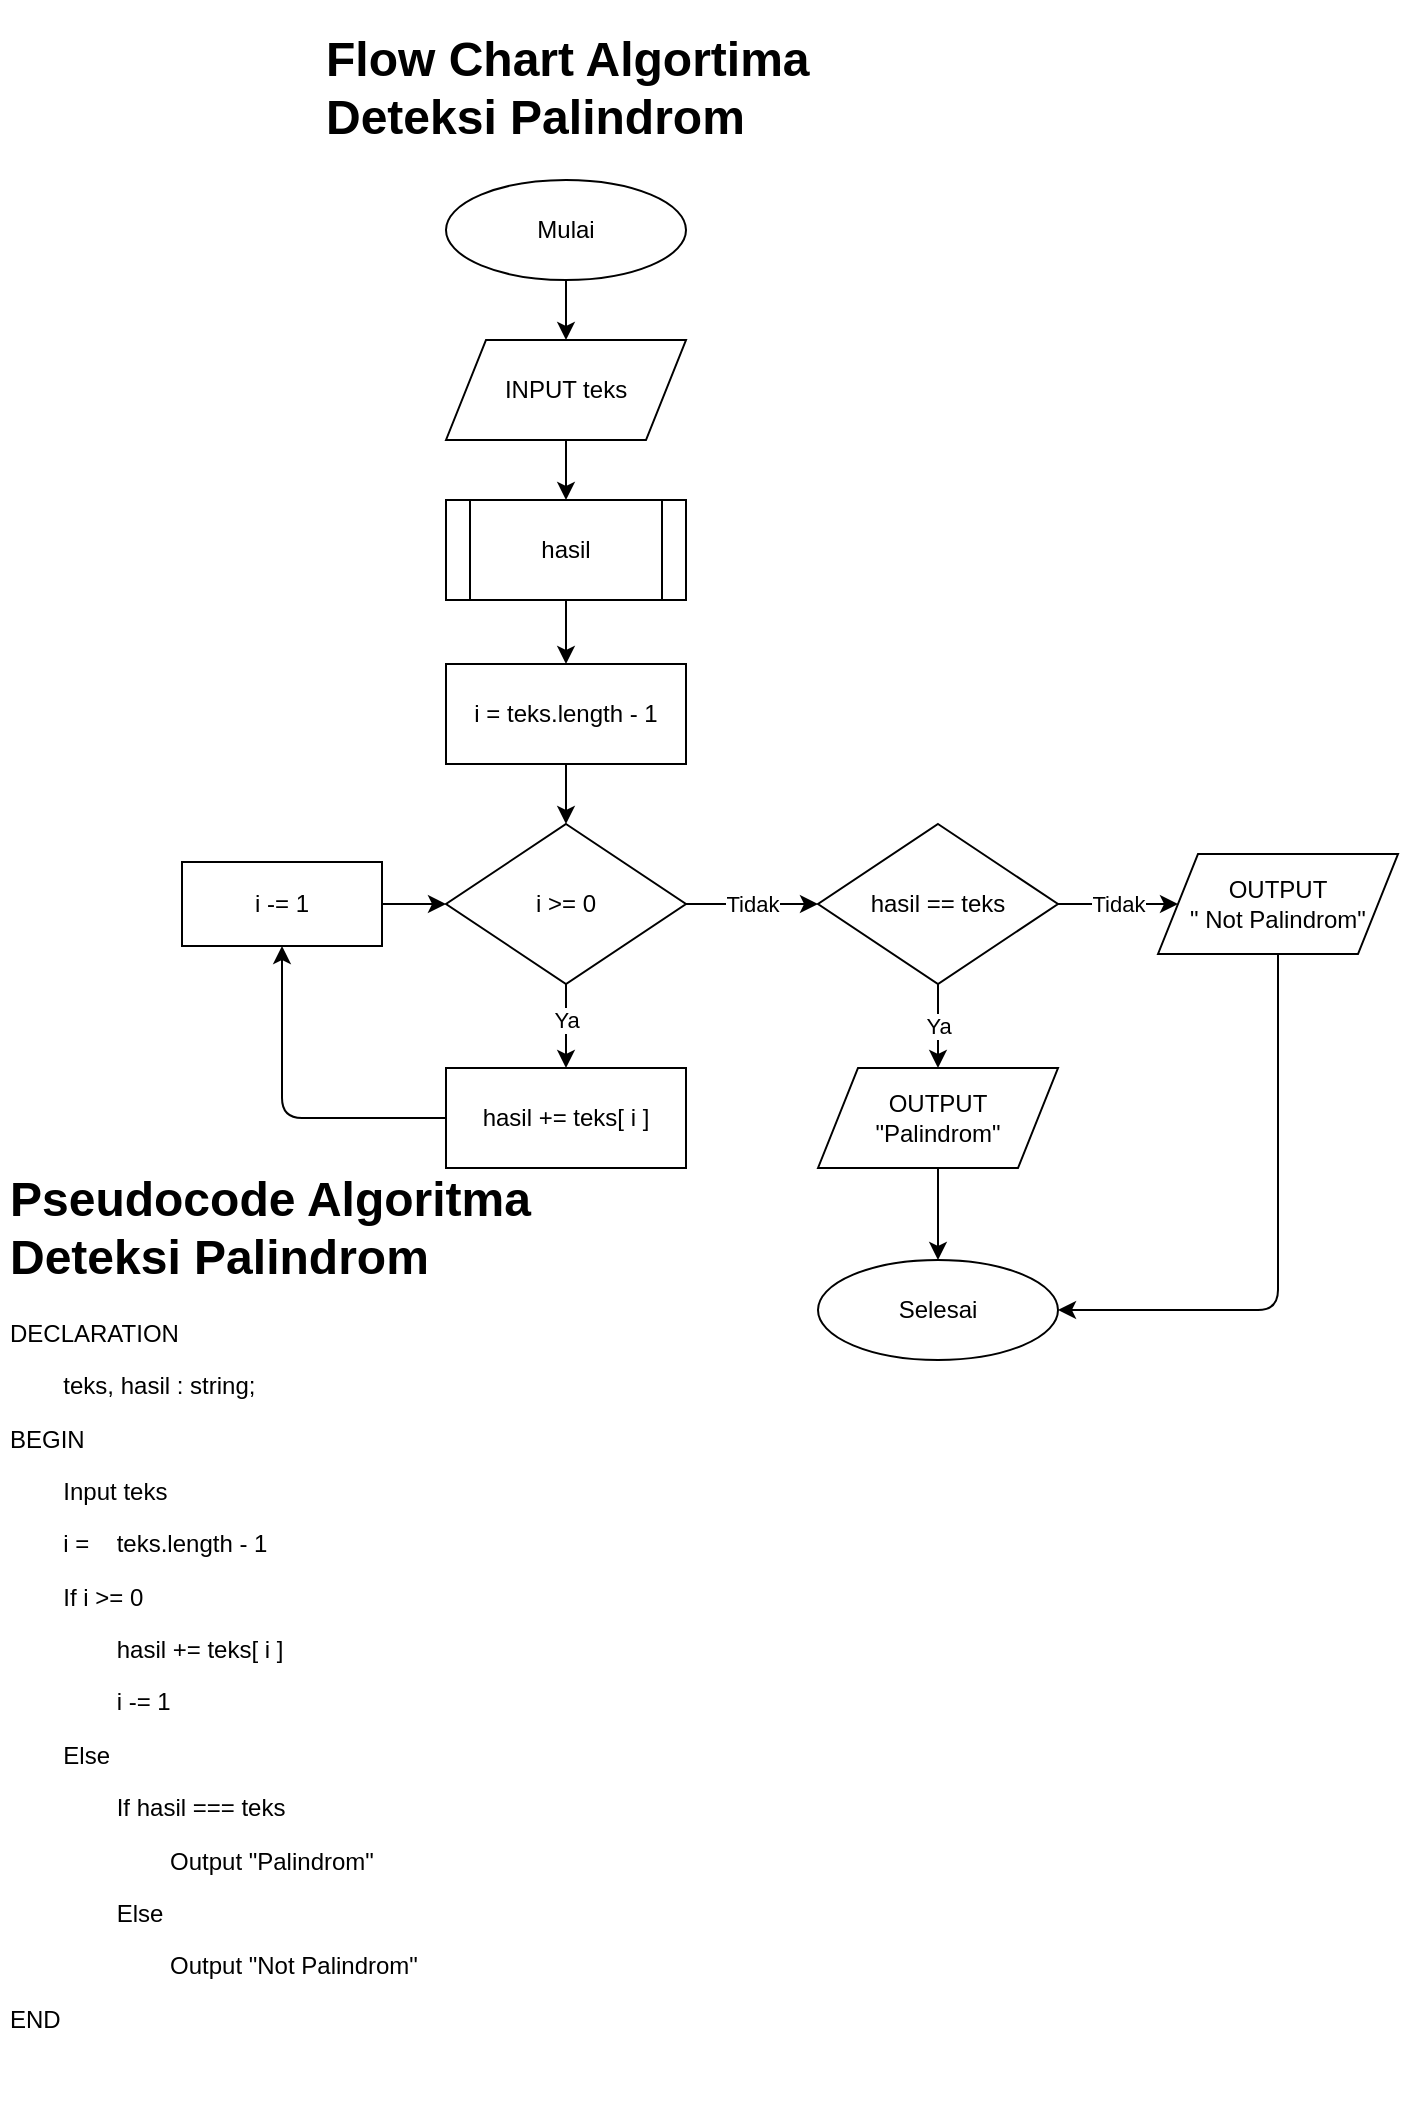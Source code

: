 <mxfile>
    <diagram id="7txneoManCsuASgr4L0Q" name="Palindrom">
        <mxGraphModel dx="2110" dy="860" grid="1" gridSize="10" guides="1" tooltips="1" connect="1" arrows="1" fold="1" page="1" pageScale="1" pageWidth="850" pageHeight="1100" math="0" shadow="0">
            <root>
                <mxCell id="0"/>
                <mxCell id="1" parent="0"/>
                <mxCell id="2" value="&lt;h1&gt;Pseudocode Algoritma Deteksi Palindrom&lt;/h1&gt;&lt;p&gt;DECLARATION&lt;/p&gt;&lt;p&gt;&lt;span style=&quot;background-color: initial; white-space: pre;&quot;&gt;&lt;span style=&quot;white-space: pre;&quot;&gt;&#9;&lt;/span&gt;teks, hasil : string;&lt;/span&gt;&lt;/p&gt;&lt;p&gt;&lt;span style=&quot;background-color: initial; white-space: pre;&quot;&gt;BEGIN&lt;/span&gt;&lt;/p&gt;&lt;p&gt;&lt;span style=&quot;background-color: initial; white-space: pre;&quot;&gt;&lt;span style=&quot;white-space: pre;&quot;&gt;&#9;&lt;/span&gt;Input teks&lt;/span&gt;&lt;/p&gt;&lt;p&gt;&lt;span style=&quot;background-color: initial; white-space: pre;&quot;&gt;&lt;span style=&quot;white-space: pre;&quot;&gt;&lt;span style=&quot;white-space: pre;&quot;&gt;&#9;&lt;/span&gt;i = &#9;teks.length - 1&lt;/span&gt;&lt;br&gt;&lt;/span&gt;&lt;/p&gt;&lt;p&gt;&lt;span style=&quot;background-color: initial; white-space: pre;&quot;&gt;&lt;span style=&quot;white-space: pre;&quot;&gt;&lt;span style=&quot;white-space: pre;&quot;&gt;&#9;&lt;/span&gt;If i &amp;gt;= 0&lt;br&gt;&lt;/span&gt;&lt;/span&gt;&lt;/p&gt;&lt;p&gt;&lt;span style=&quot;background-color: initial; white-space: pre;&quot;&gt;&lt;span style=&quot;white-space: pre;&quot;&gt;&lt;span style=&quot;white-space: pre;&quot;&gt;&#9;&lt;/span&gt;&lt;span style=&quot;white-space: pre;&quot;&gt;&#9;&lt;/span&gt;hasil += teks[ i ]&lt;br&gt;&lt;/span&gt;&lt;/span&gt;&lt;/p&gt;&lt;p&gt;&lt;span style=&quot;background-color: initial; white-space: pre;&quot;&gt;&lt;span style=&quot;white-space: pre;&quot;&gt;&lt;span style=&quot;white-space: pre;&quot;&gt;&#9;&lt;/span&gt;&lt;span style=&quot;white-space: pre;&quot;&gt;&#9;&lt;/span&gt;i -= 1&lt;br&gt;&lt;/span&gt;&lt;/span&gt;&lt;/p&gt;&lt;p&gt;&lt;span style=&quot;background-color: initial; white-space: pre;&quot;&gt;&lt;span style=&quot;white-space: pre;&quot;&gt;&lt;span style=&quot;white-space: pre;&quot;&gt;&#9;&lt;/span&gt;Else&lt;br&gt;&lt;/span&gt;&lt;/span&gt;&lt;/p&gt;&lt;p&gt;&lt;span style=&quot;background-color: initial; white-space: pre;&quot;&gt;&lt;span style=&quot;white-space: pre;&quot;&gt;&lt;span style=&quot;white-space: pre;&quot;&gt;&#9;&lt;/span&gt;&lt;span style=&quot;white-space: pre;&quot;&gt;&#9;&lt;/span&gt;If hasil === teks&lt;br&gt;&lt;/span&gt;&lt;/span&gt;&lt;/p&gt;&lt;p&gt;&lt;span style=&quot;background-color: initial; white-space: pre;&quot;&gt;&lt;span style=&quot;white-space: pre;&quot;&gt;&lt;span style=&quot;white-space: pre;&quot;&gt;&#9;&lt;/span&gt;&lt;span style=&quot;white-space: pre;&quot;&gt;&#9;&lt;span style=&quot;white-space: pre;&quot;&gt;&#9;&lt;/span&gt;&lt;/span&gt;Output &quot;Palindrom&quot;&lt;br&gt;&lt;/span&gt;&lt;/span&gt;&lt;/p&gt;&lt;p&gt;&lt;span style=&quot;background-color: initial; white-space: pre;&quot;&gt;&lt;span style=&quot;white-space: pre;&quot;&gt;&lt;span style=&quot;white-space: pre;&quot;&gt;&#9;&lt;/span&gt;&lt;span style=&quot;white-space: pre;&quot;&gt;&#9;&lt;/span&gt;Else&lt;br&gt;&lt;/span&gt;&lt;/span&gt;&lt;/p&gt;&lt;p&gt;&lt;span style=&quot;background-color: initial; white-space: pre;&quot;&gt;&lt;span style=&quot;white-space: pre;&quot;&gt;&lt;span style=&quot;white-space: pre;&quot;&gt;&#9;&lt;/span&gt;&lt;span style=&quot;white-space: pre;&quot;&gt;&#9;&lt;span style=&quot;white-space: pre;&quot;&gt;&#9;&lt;/span&gt;&lt;/span&gt;Output &quot;Not Palindrom&quot;&lt;br&gt;&lt;/span&gt;&lt;/span&gt;&lt;/p&gt;&lt;p&gt;&lt;span style=&quot;background-color: initial; white-space: pre;&quot;&gt;&lt;span style=&quot;white-space: pre;&quot;&gt;END&lt;/span&gt;&lt;/span&gt;&lt;/p&gt;&lt;p&gt;&lt;span style=&quot;background-color: initial; white-space: pre;&quot;&gt;&lt;span style=&quot;white-space: pre;&quot;&gt;&lt;br&gt;&lt;/span&gt;&lt;/span&gt;&lt;/p&gt;" style="text;html=1;strokeColor=none;fillColor=none;spacing=5;spacingTop=-20;whiteSpace=wrap;overflow=hidden;rounded=0;" parent="1" vertex="1">
                    <mxGeometry x="30" y="610" width="280" height="470" as="geometry"/>
                </mxCell>
                <mxCell id="3" value="&lt;h1&gt;Flow Chart Algortima Deteksi Palindrom&lt;/h1&gt;" style="text;html=1;strokeColor=none;fillColor=none;spacing=5;spacingTop=-20;whiteSpace=wrap;overflow=hidden;rounded=0;" parent="1" vertex="1">
                    <mxGeometry x="188" y="40" width="250" height="120" as="geometry"/>
                </mxCell>
                <mxCell id="51" style="edgeStyle=none;html=1;exitX=0.5;exitY=1;exitDx=0;exitDy=0;entryX=0.5;entryY=0;entryDx=0;entryDy=0;" parent="1" source="49" target="50" edge="1">
                    <mxGeometry relative="1" as="geometry"/>
                </mxCell>
                <mxCell id="49" value="Mulai" style="ellipse;whiteSpace=wrap;html=1;" parent="1" vertex="1">
                    <mxGeometry x="253" y="120" width="120" height="50" as="geometry"/>
                </mxCell>
                <mxCell id="53" style="edgeStyle=none;html=1;exitX=0.5;exitY=1;exitDx=0;exitDy=0;" parent="1" source="50" edge="1">
                    <mxGeometry relative="1" as="geometry">
                        <mxPoint x="313" y="280" as="targetPoint"/>
                    </mxGeometry>
                </mxCell>
                <mxCell id="50" value="INPUT teks" style="shape=parallelogram;perimeter=parallelogramPerimeter;whiteSpace=wrap;html=1;fixedSize=1;" parent="1" vertex="1">
                    <mxGeometry x="253" y="200" width="120" height="50" as="geometry"/>
                </mxCell>
                <mxCell id="55" style="edgeStyle=none;html=1;exitX=0.5;exitY=1;exitDx=0;exitDy=0;entryX=0.5;entryY=0;entryDx=0;entryDy=0;" parent="1" source="52" target="54" edge="1">
                    <mxGeometry relative="1" as="geometry"/>
                </mxCell>
                <mxCell id="52" value="i = teks.length - 1" style="rounded=0;whiteSpace=wrap;html=1;" parent="1" vertex="1">
                    <mxGeometry x="253" y="362" width="120" height="50" as="geometry"/>
                </mxCell>
                <mxCell id="59" value="Ya" style="edgeStyle=none;html=1;exitX=0.5;exitY=1;exitDx=0;exitDy=0;entryX=0.5;entryY=0;entryDx=0;entryDy=0;" parent="1" source="54" target="58" edge="1">
                    <mxGeometry x="-0.143" relative="1" as="geometry">
                        <mxPoint as="offset"/>
                    </mxGeometry>
                </mxCell>
                <mxCell id="64" value="Tidak" style="edgeStyle=none;html=1;exitX=1;exitY=0.5;exitDx=0;exitDy=0;entryX=0;entryY=0.5;entryDx=0;entryDy=0;" parent="1" source="54" target="63" edge="1">
                    <mxGeometry relative="1" as="geometry"/>
                </mxCell>
                <mxCell id="54" value="i &amp;gt;= 0" style="rhombus;whiteSpace=wrap;html=1;" parent="1" vertex="1">
                    <mxGeometry x="253" y="442" width="120" height="80" as="geometry"/>
                </mxCell>
                <mxCell id="57" style="edgeStyle=none;html=1;exitX=0.5;exitY=1;exitDx=0;exitDy=0;entryX=0.5;entryY=0;entryDx=0;entryDy=0;" parent="1" source="56" target="52" edge="1">
                    <mxGeometry relative="1" as="geometry"/>
                </mxCell>
                <mxCell id="56" value="hasil" style="shape=process;whiteSpace=wrap;html=1;backgroundOutline=1;" parent="1" vertex="1">
                    <mxGeometry x="253" y="280" width="120" height="50" as="geometry"/>
                </mxCell>
                <mxCell id="61" style="edgeStyle=orthogonalEdgeStyle;html=1;exitX=0;exitY=0.5;exitDx=0;exitDy=0;entryX=0.5;entryY=1;entryDx=0;entryDy=0;" parent="1" source="58" target="60" edge="1">
                    <mxGeometry relative="1" as="geometry"/>
                </mxCell>
                <mxCell id="58" value="hasil += teks[ i ]" style="rounded=0;whiteSpace=wrap;html=1;" parent="1" vertex="1">
                    <mxGeometry x="253" y="564" width="120" height="50" as="geometry"/>
                </mxCell>
                <mxCell id="62" style="edgeStyle=none;html=1;exitX=1;exitY=0.5;exitDx=0;exitDy=0;entryX=0;entryY=0.5;entryDx=0;entryDy=0;" parent="1" source="60" target="54" edge="1">
                    <mxGeometry relative="1" as="geometry"/>
                </mxCell>
                <mxCell id="60" value="i -= 1" style="rounded=0;whiteSpace=wrap;html=1;" parent="1" vertex="1">
                    <mxGeometry x="121" y="461" width="100" height="42" as="geometry"/>
                </mxCell>
                <mxCell id="68" value="Ya" style="edgeStyle=none;html=1;exitX=0.5;exitY=1;exitDx=0;exitDy=0;entryX=0.5;entryY=0;entryDx=0;entryDy=0;" parent="1" source="63" target="71" edge="1">
                    <mxGeometry relative="1" as="geometry">
                        <mxPoint x="499" y="553.59" as="targetPoint"/>
                    </mxGeometry>
                </mxCell>
                <mxCell id="73" value="Tidak" style="edgeStyle=none;html=1;exitX=1;exitY=0.5;exitDx=0;exitDy=0;entryX=0;entryY=0.5;entryDx=0;entryDy=0;" parent="1" source="63" target="72" edge="1">
                    <mxGeometry relative="1" as="geometry"/>
                </mxCell>
                <mxCell id="63" value="hasil == teks" style="rhombus;whiteSpace=wrap;html=1;" parent="1" vertex="1">
                    <mxGeometry x="439" y="442" width="120" height="80" as="geometry"/>
                </mxCell>
                <mxCell id="75" style="edgeStyle=none;html=1;exitX=0.5;exitY=1;exitDx=0;exitDy=0;" parent="1" source="71" target="74" edge="1">
                    <mxGeometry relative="1" as="geometry"/>
                </mxCell>
                <mxCell id="71" value="OUTPUT&lt;br&gt;&quot;Palindrom&quot;" style="shape=parallelogram;perimeter=parallelogramPerimeter;whiteSpace=wrap;html=1;fixedSize=1;" parent="1" vertex="1">
                    <mxGeometry x="439" y="564" width="120" height="50" as="geometry"/>
                </mxCell>
                <mxCell id="77" style="edgeStyle=orthogonalEdgeStyle;html=1;exitX=0.5;exitY=1;exitDx=0;exitDy=0;entryX=1;entryY=0.5;entryDx=0;entryDy=0;" parent="1" source="72" target="74" edge="1">
                    <mxGeometry relative="1" as="geometry"/>
                </mxCell>
                <mxCell id="72" value="OUTPUT&lt;br&gt;&quot; Not Palindrom&quot;" style="shape=parallelogram;perimeter=parallelogramPerimeter;whiteSpace=wrap;html=1;fixedSize=1;" parent="1" vertex="1">
                    <mxGeometry x="609" y="457" width="120" height="50" as="geometry"/>
                </mxCell>
                <mxCell id="74" value="Selesai" style="ellipse;whiteSpace=wrap;html=1;" parent="1" vertex="1">
                    <mxGeometry x="439" y="660" width="120" height="50" as="geometry"/>
                </mxCell>
            </root>
        </mxGraphModel>
    </diagram>
    <diagram id="M7eEW8PlP7c6nZuphhha" name="Reverse Word">
        <mxGraphModel dx="2411" dy="983" grid="1" gridSize="10" guides="1" tooltips="1" connect="1" arrows="1" fold="1" page="1" pageScale="1" pageWidth="850" pageHeight="1100" math="0" shadow="0">
            <root>
                <mxCell id="0"/>
                <mxCell id="1" parent="0"/>
                <mxCell id="vW7dqv8D0yad2bBLIALM-47" value="&lt;h1&gt;Flow Chart Algortima Reverse Word&lt;/h1&gt;" style="text;html=1;strokeColor=none;fillColor=none;spacing=5;spacingTop=-20;whiteSpace=wrap;overflow=hidden;rounded=0;" parent="1" vertex="1">
                    <mxGeometry x="300" y="41" width="250" height="120" as="geometry"/>
                </mxCell>
                <mxCell id="sl6Tuj-78PqYss3NEbF1-2" style="edgeStyle=orthogonalEdgeStyle;html=1;exitX=0.5;exitY=1;exitDx=0;exitDy=0;entryX=0.5;entryY=0;entryDx=0;entryDy=0;" edge="1" parent="1" source="vW7dqv8D0yad2bBLIALM-49" target="sl6Tuj-78PqYss3NEbF1-1">
                    <mxGeometry relative="1" as="geometry"/>
                </mxCell>
                <mxCell id="vW7dqv8D0yad2bBLIALM-49" value="Mulai" style="ellipse;whiteSpace=wrap;html=1;" parent="1" vertex="1">
                    <mxGeometry x="422.8" y="121" width="120" height="50" as="geometry"/>
                </mxCell>
                <mxCell id="vW7dqv8D0yad2bBLIALM-50" style="edgeStyle=none;html=1;exitX=0.5;exitY=1;exitDx=0;exitDy=0;" parent="1" source="vW7dqv8D0yad2bBLIALM-51" edge="1">
                    <mxGeometry relative="1" as="geometry">
                        <mxPoint x="482.8" y="395" as="targetPoint"/>
                    </mxGeometry>
                </mxCell>
                <mxCell id="vW7dqv8D0yad2bBLIALM-51" value="INPUT teks" style="shape=parallelogram;perimeter=parallelogramPerimeter;whiteSpace=wrap;html=1;fixedSize=1;" parent="1" vertex="1">
                    <mxGeometry x="422.8" y="315" width="120" height="50" as="geometry"/>
                </mxCell>
                <mxCell id="vW7dqv8D0yad2bBLIALM-52" style="edgeStyle=none;html=1;exitX=0.5;exitY=1;exitDx=0;exitDy=0;entryX=0.5;entryY=0;entryDx=0;entryDy=0;" parent="1" source="vW7dqv8D0yad2bBLIALM-53" target="vW7dqv8D0yad2bBLIALM-56" edge="1">
                    <mxGeometry relative="1" as="geometry"/>
                </mxCell>
                <mxCell id="vW7dqv8D0yad2bBLIALM-53" value="i = 0" style="rounded=0;whiteSpace=wrap;html=1;" parent="1" vertex="1">
                    <mxGeometry x="422.8" y="477" width="120" height="50" as="geometry"/>
                </mxCell>
                <mxCell id="vW7dqv8D0yad2bBLIALM-54" value="Tidak" style="edgeStyle=orthogonalEdgeStyle;html=1;exitX=1;exitY=0.5;exitDx=0;exitDy=0;entryX=0;entryY=0.5;entryDx=0;entryDy=0;" parent="1" source="vW7dqv8D0yad2bBLIALM-56" target="vW7dqv8D0yad2bBLIALM-64" edge="1">
                    <mxGeometry relative="1" as="geometry"/>
                </mxCell>
                <mxCell id="vW7dqv8D0yad2bBLIALM-55" value="Ya" style="edgeStyle=orthogonalEdgeStyle;html=1;exitX=0.5;exitY=1;exitDx=0;exitDy=0;entryX=0.5;entryY=0;entryDx=0;entryDy=0;" parent="1" source="vW7dqv8D0yad2bBLIALM-56" target="vW7dqv8D0yad2bBLIALM-75" edge="1">
                    <mxGeometry relative="1" as="geometry"/>
                </mxCell>
                <mxCell id="vW7dqv8D0yad2bBLIALM-56" value="i &amp;lt; teks.length" style="rhombus;whiteSpace=wrap;html=1;" parent="1" vertex="1">
                    <mxGeometry x="422.8" y="557" width="120" height="80" as="geometry"/>
                </mxCell>
                <mxCell id="vW7dqv8D0yad2bBLIALM-57" style="edgeStyle=none;html=1;exitX=0.5;exitY=1;exitDx=0;exitDy=0;entryX=0.5;entryY=0;entryDx=0;entryDy=0;" parent="1" source="vW7dqv8D0yad2bBLIALM-58" target="vW7dqv8D0yad2bBLIALM-53" edge="1">
                    <mxGeometry relative="1" as="geometry"/>
                </mxCell>
                <mxCell id="vW7dqv8D0yad2bBLIALM-58" value="teksTemp, hasil" style="shape=process;whiteSpace=wrap;html=1;backgroundOutline=1;" parent="1" vertex="1">
                    <mxGeometry x="422.8" y="395" width="120" height="50" as="geometry"/>
                </mxCell>
                <mxCell id="vW7dqv8D0yad2bBLIALM-59" style="edgeStyle=orthogonalEdgeStyle;html=1;exitX=0;exitY=0.5;exitDx=0;exitDy=0;entryX=0;entryY=0.5;entryDx=0;entryDy=0;" parent="1" source="vW7dqv8D0yad2bBLIALM-60" target="vW7dqv8D0yad2bBLIALM-62" edge="1">
                    <mxGeometry relative="1" as="geometry">
                        <Array as="points">
                            <mxPoint x="89.8" y="1035"/>
                            <mxPoint x="89.8" y="597"/>
                        </Array>
                    </mxGeometry>
                </mxCell>
                <mxCell id="vW7dqv8D0yad2bBLIALM-60" value="teksTemp = teksTemp + teks[ i ]" style="rounded=0;whiteSpace=wrap;html=1;" parent="1" vertex="1">
                    <mxGeometry x="422.8" y="1010" width="120" height="50" as="geometry"/>
                </mxCell>
                <mxCell id="vW7dqv8D0yad2bBLIALM-61" style="edgeStyle=none;html=1;exitX=1;exitY=0.5;exitDx=0;exitDy=0;entryX=0;entryY=0.5;entryDx=0;entryDy=0;" parent="1" source="vW7dqv8D0yad2bBLIALM-62" target="vW7dqv8D0yad2bBLIALM-56" edge="1">
                    <mxGeometry relative="1" as="geometry"/>
                </mxCell>
                <mxCell id="vW7dqv8D0yad2bBLIALM-62" value="i = i + 1" style="rounded=0;whiteSpace=wrap;html=1;" parent="1" vertex="1">
                    <mxGeometry x="277.8" y="576" width="100" height="42" as="geometry"/>
                </mxCell>
                <mxCell id="vW7dqv8D0yad2bBLIALM-63" style="edgeStyle=orthogonalEdgeStyle;html=1;exitX=0.5;exitY=1;exitDx=0;exitDy=0;entryX=0.5;entryY=0;entryDx=0;entryDy=0;" parent="1" source="vW7dqv8D0yad2bBLIALM-64" target="vW7dqv8D0yad2bBLIALM-65" edge="1">
                    <mxGeometry relative="1" as="geometry"/>
                </mxCell>
                <mxCell id="vW7dqv8D0yad2bBLIALM-64" value="OUTPUT&lt;br&gt;hasil" style="shape=parallelogram;perimeter=parallelogramPerimeter;whiteSpace=wrap;html=1;fixedSize=1;" parent="1" vertex="1">
                    <mxGeometry x="594.8" y="572" width="120" height="50" as="geometry"/>
                </mxCell>
                <mxCell id="vW7dqv8D0yad2bBLIALM-65" value="Selesai" style="ellipse;whiteSpace=wrap;html=1;" parent="1" vertex="1">
                    <mxGeometry x="594.8" y="975" width="120" height="50" as="geometry"/>
                </mxCell>
                <mxCell id="vW7dqv8D0yad2bBLIALM-66" value="Ya" style="edgeStyle=orthogonalEdgeStyle;html=1;exitX=0;exitY=0.5;exitDx=0;exitDy=0;entryX=1;entryY=0.5;entryDx=0;entryDy=0;" parent="1" source="vW7dqv8D0yad2bBLIALM-68" target="vW7dqv8D0yad2bBLIALM-77" edge="1">
                    <mxGeometry relative="1" as="geometry"/>
                </mxCell>
                <mxCell id="vW7dqv8D0yad2bBLIALM-67" value="Tidak" style="edgeStyle=orthogonalEdgeStyle;html=1;exitX=0.5;exitY=1;exitDx=0;exitDy=0;entryX=0.5;entryY=0;entryDx=0;entryDy=0;" parent="1" source="vW7dqv8D0yad2bBLIALM-68" target="vW7dqv8D0yad2bBLIALM-60" edge="1">
                    <mxGeometry relative="1" as="geometry"/>
                </mxCell>
                <mxCell id="vW7dqv8D0yad2bBLIALM-68" value="teks[ i ] == &quot; &quot;" style="rhombus;whiteSpace=wrap;html=1;" parent="1" vertex="1">
                    <mxGeometry x="422.8" y="875" width="120" height="80" as="geometry"/>
                </mxCell>
                <mxCell id="vW7dqv8D0yad2bBLIALM-69" style="edgeStyle=orthogonalEdgeStyle;html=1;exitX=0.5;exitY=0;exitDx=0;exitDy=0;entryX=0.5;entryY=1;entryDx=0;entryDy=0;" parent="1" source="vW7dqv8D0yad2bBLIALM-70" target="vW7dqv8D0yad2bBLIALM-72" edge="1">
                    <mxGeometry relative="1" as="geometry"/>
                </mxCell>
                <mxCell id="vW7dqv8D0yad2bBLIALM-70" value="hasil = &quot; &quot; + hasil" style="rounded=0;whiteSpace=wrap;html=1;" parent="1" vertex="1">
                    <mxGeometry x="108.8" y="890" width="120" height="50" as="geometry"/>
                </mxCell>
                <mxCell id="vW7dqv8D0yad2bBLIALM-71" style="edgeStyle=orthogonalEdgeStyle;html=1;exitX=0.5;exitY=0;exitDx=0;exitDy=0;entryX=0;entryY=0.5;entryDx=0;entryDy=0;" parent="1" source="vW7dqv8D0yad2bBLIALM-72" target="vW7dqv8D0yad2bBLIALM-62" edge="1">
                    <mxGeometry relative="1" as="geometry"/>
                </mxCell>
                <mxCell id="vW7dqv8D0yad2bBLIALM-72" value="teksTemp = &quot;&quot;" style="rounded=0;whiteSpace=wrap;html=1;" parent="1" vertex="1">
                    <mxGeometry x="108.8" y="715" width="120" height="50" as="geometry"/>
                </mxCell>
                <mxCell id="vW7dqv8D0yad2bBLIALM-73" value="Tidak" style="edgeStyle=orthogonalEdgeStyle;html=1;exitX=0.5;exitY=1;exitDx=0;exitDy=0;entryX=0.5;entryY=0;entryDx=0;entryDy=0;" parent="1" source="vW7dqv8D0yad2bBLIALM-75" target="vW7dqv8D0yad2bBLIALM-68" edge="1">
                    <mxGeometry relative="1" as="geometry"/>
                </mxCell>
                <mxCell id="vW7dqv8D0yad2bBLIALM-74" value="Ya" style="edgeStyle=orthogonalEdgeStyle;html=1;exitX=0;exitY=0.5;exitDx=0;exitDy=0;entryX=1;entryY=0.5;entryDx=0;entryDy=0;" parent="1" source="vW7dqv8D0yad2bBLIALM-75" target="vW7dqv8D0yad2bBLIALM-79" edge="1">
                    <mxGeometry relative="1" as="geometry"/>
                </mxCell>
                <mxCell id="vW7dqv8D0yad2bBLIALM-75" value="i == teks.length - 1" style="rhombus;whiteSpace=wrap;html=1;" parent="1" vertex="1">
                    <mxGeometry x="422.8" y="755" width="120" height="80" as="geometry"/>
                </mxCell>
                <mxCell id="vW7dqv8D0yad2bBLIALM-76" style="edgeStyle=orthogonalEdgeStyle;html=1;exitX=0;exitY=0.5;exitDx=0;exitDy=0;entryX=1;entryY=0.5;entryDx=0;entryDy=0;" parent="1" source="vW7dqv8D0yad2bBLIALM-77" target="vW7dqv8D0yad2bBLIALM-70" edge="1">
                    <mxGeometry relative="1" as="geometry"/>
                </mxCell>
                <mxCell id="vW7dqv8D0yad2bBLIALM-77" value="hasil = teksTemp + hasil" style="rounded=0;whiteSpace=wrap;html=1;" parent="1" vertex="1">
                    <mxGeometry x="267.8" y="890" width="120" height="50" as="geometry"/>
                </mxCell>
                <mxCell id="vW7dqv8D0yad2bBLIALM-78" style="edgeStyle=orthogonalEdgeStyle;html=1;exitX=0.5;exitY=0;exitDx=0;exitDy=0;entryX=0.5;entryY=1;entryDx=0;entryDy=0;" parent="1" source="vW7dqv8D0yad2bBLIALM-79" target="vW7dqv8D0yad2bBLIALM-81" edge="1">
                    <mxGeometry relative="1" as="geometry"/>
                </mxCell>
                <mxCell id="vW7dqv8D0yad2bBLIALM-79" value="teksTemp = teksTemp + teks[ i ]" style="rounded=0;whiteSpace=wrap;html=1;" parent="1" vertex="1">
                    <mxGeometry x="267.8" y="770" width="120" height="50" as="geometry"/>
                </mxCell>
                <mxCell id="vW7dqv8D0yad2bBLIALM-80" style="edgeStyle=orthogonalEdgeStyle;html=1;exitX=0.5;exitY=0;exitDx=0;exitDy=0;entryX=0.5;entryY=1;entryDx=0;entryDy=0;" parent="1" source="vW7dqv8D0yad2bBLIALM-81" target="vW7dqv8D0yad2bBLIALM-62" edge="1">
                    <mxGeometry relative="1" as="geometry"/>
                </mxCell>
                <mxCell id="vW7dqv8D0yad2bBLIALM-81" value="hasil = teksTemp + hasil" style="rounded=0;whiteSpace=wrap;html=1;" parent="1" vertex="1">
                    <mxGeometry x="267.8" y="665" width="120" height="50" as="geometry"/>
                </mxCell>
                <mxCell id="8F6qbN5JQaFhsPZkOhmZ-1" value="&lt;h1&gt;Pseudocode Algoritma Reverse Word&lt;/h1&gt;&lt;p&gt;DECLARATION&lt;/p&gt;&lt;p&gt;&lt;span style=&quot;background-color: initial; white-space: pre;&quot;&gt;&lt;span style=&quot;white-space: pre;&quot;&gt;&#9;&lt;/span&gt;teks, teksTemp, hasil  : string;&lt;/span&gt;&lt;/p&gt;&lt;p&gt;&lt;span style=&quot;background-color: initial; white-space: pre;&quot;&gt;BEGIN&lt;/span&gt;&lt;/p&gt;&lt;p&gt;&lt;span style=&quot;background-color: initial; white-space: pre;&quot;&gt;&lt;span style=&quot;white-space: pre;&quot;&gt;&#9;&lt;/span&gt;Input teks&lt;/span&gt;&lt;/p&gt;&lt;p&gt;&lt;span style=&quot;white-space: pre;&quot;&gt;&#9;&lt;/span&gt;If typeof teks != &quot;string&lt;br&gt;&lt;/p&gt;&lt;p&gt;&lt;span style=&quot;white-space: pre;&quot;&gt;&#9;&lt;/span&gt;&lt;span style=&quot;white-space: pre;&quot;&gt;&#9;&lt;/span&gt;Output &quot;Input must be string&quot;&lt;br&gt;&lt;/p&gt;&lt;p&gt;&lt;span style=&quot;white-space: pre;&quot;&gt;&#9;&lt;/span&gt;&lt;span style=&quot;white-space: pre;&quot;&gt;&#9;&lt;/span&gt;return&lt;br&gt;&lt;/p&gt;&lt;p&gt;&lt;span style=&quot;background-color: initial; white-space: pre;&quot;&gt;&lt;span style=&quot;white-space: pre;&quot;&gt;&#9;&lt;/span&gt;i = 0&lt;br&gt;&lt;/span&gt;&lt;/p&gt;&lt;p&gt;&lt;span style=&quot;background-color: initial; white-space: pre;&quot;&gt;&lt;span style=&quot;white-space: pre;&quot;&gt;&#9;&lt;/span&gt;If i &amp;lt; teks.length&lt;br&gt;&lt;/span&gt;&lt;/p&gt;&lt;p&gt;&lt;span style=&quot;background-color: initial; white-space: pre;&quot;&gt;&lt;span style=&quot;white-space: pre;&quot;&gt;&#9;&lt;/span&gt;&lt;span style=&quot;white-space: pre;&quot;&gt;&#9;&lt;/span&gt;If i == teks.length - 1&lt;br&gt;&lt;/span&gt;&lt;/p&gt;&lt;p&gt;&lt;span style=&quot;background-color: initial; white-space: pre;&quot;&gt;&lt;span style=&quot;white-space: pre;&quot;&gt;&#9;&lt;/span&gt;&lt;span style=&quot;white-space: pre;&quot;&gt;&#9;&lt;/span&gt;&lt;span style=&quot;white-space: pre;&quot;&gt;&#9;&lt;/span&gt;teksTemp = teksTemp + teks[ i ]&lt;br&gt;&lt;/span&gt;&lt;/p&gt;&lt;p&gt;&lt;span style=&quot;background-color: initial; white-space: pre;&quot;&gt;&lt;span style=&quot;white-space: pre;&quot;&gt;&#9;&lt;/span&gt;&lt;span style=&quot;white-space: pre;&quot;&gt;&#9;&lt;/span&gt;&lt;span style=&quot;white-space: pre;&quot;&gt;&#9;&lt;/span&gt;hasil = teksTemp + hasil&lt;br&gt;&lt;/span&gt;&lt;/p&gt;&lt;p&gt;&lt;span style=&quot;background-color: initial; white-space: pre;&quot;&gt;&lt;span style=&quot;white-space: pre;&quot;&gt;&#9;&lt;/span&gt;&lt;span style=&quot;white-space: pre;&quot;&gt;&#9;&lt;/span&gt;&lt;span style=&quot;white-space: pre;&quot;&gt;&#9;&lt;/span&gt;i = i + 1&lt;br&gt;&lt;/span&gt;&lt;/p&gt;&lt;p&gt;&lt;span style=&quot;background-color: initial; white-space: pre;&quot;&gt;&lt;span style=&quot;white-space: pre;&quot;&gt;&#9;&lt;/span&gt;&lt;span style=&quot;white-space: pre;&quot;&gt;&#9;&lt;/span&gt;Else&lt;br&gt;&lt;/span&gt;&lt;/p&gt;&lt;p&gt;&lt;span style=&quot;background-color: initial; white-space: pre;&quot;&gt;&lt;span style=&quot;white-space: pre;&quot;&gt;&#9;&lt;/span&gt;&lt;span style=&quot;white-space: pre;&quot;&gt;&#9;&lt;/span&gt;&lt;span style=&quot;white-space: pre;&quot;&gt;&#9;&lt;/span&gt;If teks[ i ] == &quot; &quot;&lt;br&gt;&lt;/span&gt;&lt;/p&gt;&lt;p&gt;&lt;span style=&quot;background-color: initial; white-space: pre;&quot;&gt;&lt;span style=&quot;white-space: pre;&quot;&gt;&#9;&lt;/span&gt;&lt;span style=&quot;white-space: pre;&quot;&gt;&#9;&lt;/span&gt;&lt;span style=&quot;white-space: pre;&quot;&gt;&#9;&lt;/span&gt;&lt;span style=&quot;white-space: pre;&quot;&gt;&#9;&lt;/span&gt;hasil = teksTemp + hasil&lt;br&gt;&lt;/span&gt;&lt;/p&gt;&lt;p&gt;&lt;span style=&quot;background-color: initial; white-space: pre;&quot;&gt;&lt;span style=&quot;white-space: pre;&quot;&gt;&#9;&lt;/span&gt;&lt;span style=&quot;white-space: pre;&quot;&gt;&#9;&lt;/span&gt;&lt;span style=&quot;white-space: pre;&quot;&gt;&#9;&lt;/span&gt;&lt;span style=&quot;white-space: pre;&quot;&gt;&#9;&lt;/span&gt;hasil = &quot; &quot; + hasil&lt;br&gt;&lt;/span&gt;&lt;/p&gt;&lt;p&gt;&lt;span style=&quot;background-color: initial; white-space: pre;&quot;&gt;&lt;span style=&quot;white-space: pre;&quot;&gt;&#9;&lt;/span&gt;&lt;span style=&quot;white-space: pre;&quot;&gt;&#9;&lt;/span&gt;&lt;span style=&quot;white-space: pre;&quot;&gt;&#9;&lt;/span&gt;&lt;span style=&quot;white-space: pre;&quot;&gt;&#9;&lt;/span&gt;teksTemp = &quot;&quot;&lt;br&gt;&lt;/span&gt;&lt;/p&gt;&lt;p&gt;&lt;span style=&quot;background-color: initial; white-space: pre;&quot;&gt;&lt;span style=&quot;white-space: pre;&quot;&gt;&#9;&lt;/span&gt;&lt;span style=&quot;white-space: pre;&quot;&gt;&#9;&lt;/span&gt;&lt;span style=&quot;white-space: pre;&quot;&gt;&#9;&lt;/span&gt;&lt;span style=&quot;white-space: pre;&quot;&gt;&#9;&lt;/span&gt;i = i + 1&lt;br&gt;&lt;/span&gt;&lt;/p&gt;&lt;p&gt;&lt;span style=&quot;background-color: initial; white-space: pre;&quot;&gt;&lt;span style=&quot;white-space: pre;&quot;&gt;&#9;&lt;/span&gt;&lt;span style=&quot;white-space: pre;&quot;&gt;&#9;&lt;/span&gt;&lt;span style=&quot;white-space: pre;&quot;&gt;&#9;&lt;/span&gt;Else&lt;br&gt;&lt;/span&gt;&lt;/p&gt;&lt;p&gt;&lt;span style=&quot;background-color: initial; white-space: pre;&quot;&gt;&lt;span style=&quot;white-space: pre;&quot;&gt;&#9;&lt;/span&gt;&lt;span style=&quot;white-space: pre;&quot;&gt;&#9;&lt;/span&gt;&lt;span style=&quot;white-space: pre;&quot;&gt;&#9;&lt;/span&gt;&lt;span style=&quot;white-space: pre;&quot;&gt;&#9;&lt;/span&gt;teksTemp = teksTemp + teks[ i ]&lt;br&gt;&lt;/span&gt;&lt;/p&gt;&lt;p&gt;&lt;span style=&quot;background-color: initial; white-space: pre;&quot;&gt;&lt;span style=&quot;white-space: pre;&quot;&gt;&#9;&lt;/span&gt;&lt;span style=&quot;white-space: pre;&quot;&gt;&#9;&lt;/span&gt;&lt;span style=&quot;white-space: pre;&quot;&gt;&#9;&lt;/span&gt;&lt;span style=&quot;white-space: pre;&quot;&gt;&#9;&lt;/span&gt;i = i + 1&lt;br&gt;&lt;/span&gt;&lt;/p&gt;&lt;p&gt;&lt;span style=&quot;background-color: initial; white-space: pre;&quot;&gt;&lt;span style=&quot;white-space: pre;&quot;&gt;&#9;&lt;/span&gt;Else&lt;br&gt;&lt;/span&gt;&lt;/p&gt;&lt;p&gt;&lt;span style=&quot;background-color: initial; white-space: pre;&quot;&gt;&lt;span style=&quot;white-space: pre;&quot;&gt;&#9;&lt;/span&gt;&lt;span style=&quot;white-space: pre;&quot;&gt;&#9;&lt;/span&gt;Output hasil&lt;br&gt;&lt;/span&gt;&lt;/p&gt;&lt;p&gt;&lt;span style=&quot;background-color: initial; white-space: pre;&quot;&gt;&lt;span style=&quot;white-space: pre;&quot;&gt;END&lt;/span&gt;&lt;/span&gt;&lt;/p&gt;&lt;p&gt;&lt;span style=&quot;background-color: initial; white-space: pre;&quot;&gt;&lt;span style=&quot;white-space: pre;&quot;&gt;&lt;br&gt;&lt;/span&gt;&lt;/span&gt;&lt;/p&gt;" style="text;html=1;strokeColor=none;fillColor=none;spacing=5;spacingTop=-20;whiteSpace=wrap;overflow=hidden;rounded=0;" parent="1" vertex="1">
                    <mxGeometry x="57.8" y="1140" width="320" height="677" as="geometry"/>
                </mxCell>
                <mxCell id="sl6Tuj-78PqYss3NEbF1-3" value="Ya" style="edgeStyle=orthogonalEdgeStyle;html=1;exitX=0.5;exitY=1;exitDx=0;exitDy=0;entryX=0.5;entryY=0;entryDx=0;entryDy=0;" edge="1" parent="1" source="sl6Tuj-78PqYss3NEbF1-1" target="vW7dqv8D0yad2bBLIALM-51">
                    <mxGeometry relative="1" as="geometry"/>
                </mxCell>
                <mxCell id="sl6Tuj-78PqYss3NEbF1-5" value="Tidak" style="edgeStyle=orthogonalEdgeStyle;html=1;exitX=1;exitY=0.5;exitDx=0;exitDy=0;entryX=0;entryY=0.5;entryDx=0;entryDy=0;" edge="1" parent="1" source="sl6Tuj-78PqYss3NEbF1-1" target="sl6Tuj-78PqYss3NEbF1-4">
                    <mxGeometry relative="1" as="geometry"/>
                </mxCell>
                <mxCell id="sl6Tuj-78PqYss3NEbF1-1" value="i &amp;lt; teks.length" style="rhombus;whiteSpace=wrap;html=1;" vertex="1" parent="1">
                    <mxGeometry x="422.8" y="192" width="120" height="80" as="geometry"/>
                </mxCell>
                <mxCell id="sl6Tuj-78PqYss3NEbF1-6" style="edgeStyle=orthogonalEdgeStyle;html=1;exitX=1;exitY=0.5;exitDx=0;exitDy=0;entryX=1;entryY=0.5;entryDx=0;entryDy=0;" edge="1" parent="1" source="sl6Tuj-78PqYss3NEbF1-4" target="vW7dqv8D0yad2bBLIALM-65">
                    <mxGeometry relative="1" as="geometry"/>
                </mxCell>
                <mxCell id="sl6Tuj-78PqYss3NEbF1-4" value="OUTPUT&lt;br&gt;&quot;Input must be string&quot;" style="shape=parallelogram;perimeter=parallelogramPerimeter;whiteSpace=wrap;html=1;fixedSize=1;" vertex="1" parent="1">
                    <mxGeometry x="599.8" y="207" width="160" height="50" as="geometry"/>
                </mxCell>
            </root>
        </mxGraphModel>
    </diagram>
</mxfile>